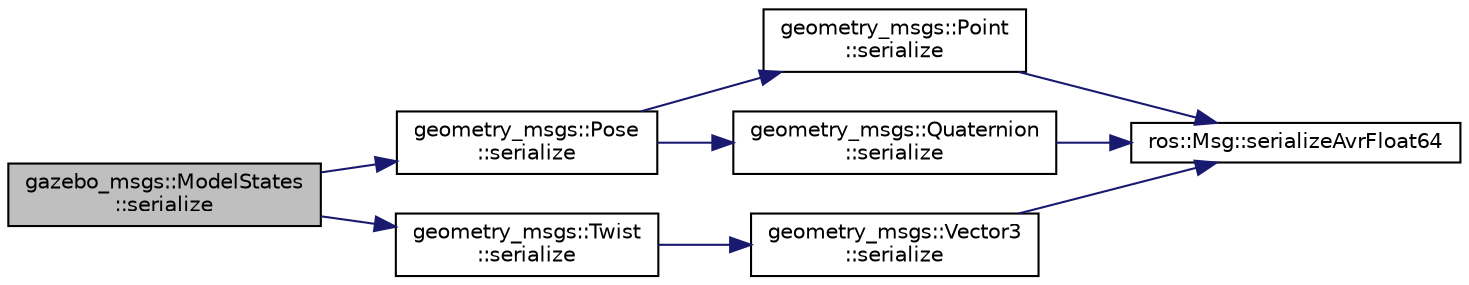 digraph "gazebo_msgs::ModelStates::serialize"
{
  edge [fontname="Helvetica",fontsize="10",labelfontname="Helvetica",labelfontsize="10"];
  node [fontname="Helvetica",fontsize="10",shape=record];
  rankdir="LR";
  Node1 [label="gazebo_msgs::ModelStates\l::serialize",height=0.2,width=0.4,color="black", fillcolor="grey75", style="filled" fontcolor="black"];
  Node1 -> Node2 [color="midnightblue",fontsize="10",style="solid",fontname="Helvetica"];
  Node2 [label="geometry_msgs::Pose\l::serialize",height=0.2,width=0.4,color="black", fillcolor="white", style="filled",URL="$classgeometry__msgs_1_1_pose.html#aa19cafeb54ccb2474066c9d181138524"];
  Node2 -> Node3 [color="midnightblue",fontsize="10",style="solid",fontname="Helvetica"];
  Node3 [label="geometry_msgs::Point\l::serialize",height=0.2,width=0.4,color="black", fillcolor="white", style="filled",URL="$classgeometry__msgs_1_1_point.html#a00024cb4ba801f58a690351352c7736f"];
  Node3 -> Node4 [color="midnightblue",fontsize="10",style="solid",fontname="Helvetica"];
  Node4 [label="ros::Msg::serializeAvrFloat64",height=0.2,width=0.4,color="black", fillcolor="white", style="filled",URL="$classros_1_1_msg.html#a3fff55e17efd60a7195a14857ff44897",tooltip="This tricky function handles promoting a 32bit float to a 64bit double, so that AVR can publish messa..."];
  Node2 -> Node5 [color="midnightblue",fontsize="10",style="solid",fontname="Helvetica"];
  Node5 [label="geometry_msgs::Quaternion\l::serialize",height=0.2,width=0.4,color="black", fillcolor="white", style="filled",URL="$classgeometry__msgs_1_1_quaternion.html#a0f1aa1b8b10fffdc9cfb69eb5198a687"];
  Node5 -> Node4 [color="midnightblue",fontsize="10",style="solid",fontname="Helvetica"];
  Node1 -> Node6 [color="midnightblue",fontsize="10",style="solid",fontname="Helvetica"];
  Node6 [label="geometry_msgs::Twist\l::serialize",height=0.2,width=0.4,color="black", fillcolor="white", style="filled",URL="$classgeometry__msgs_1_1_twist.html#a6b6773811c51714ffce0412ec15ff277"];
  Node6 -> Node7 [color="midnightblue",fontsize="10",style="solid",fontname="Helvetica"];
  Node7 [label="geometry_msgs::Vector3\l::serialize",height=0.2,width=0.4,color="black", fillcolor="white", style="filled",URL="$classgeometry__msgs_1_1_vector3.html#a9efc8f24d66f04a2c74710aec1cb611a"];
  Node7 -> Node4 [color="midnightblue",fontsize="10",style="solid",fontname="Helvetica"];
}
